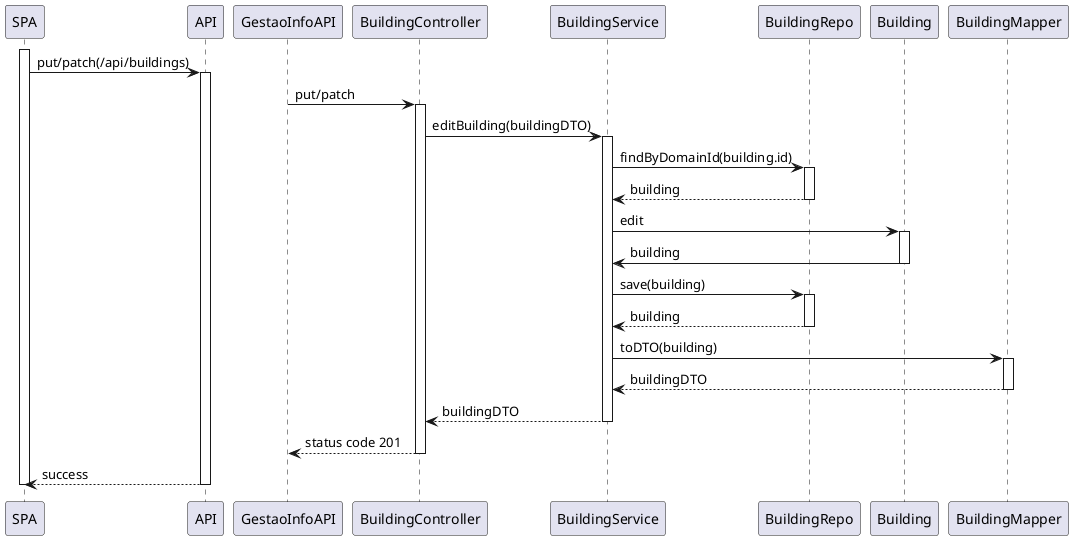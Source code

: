 @startuml

activate SPA
SPA -> API : put/patch(/api/buildings)
activate API

GestaoInfoAPI -> BuildingController : put/patch
activate BuildingController

BuildingController -> BuildingService : editBuilding(buildingDTO)
activate BuildingService

BuildingService -> BuildingRepo : findByDomainId(building.id)
activate BuildingRepo
BuildingRepo --> BuildingService : building
deactivate BuildingRepo

BuildingService -> Building : edit
activate Building
Building -> BuildingService: building
deactivate

BuildingService -> BuildingRepo : save(building)
activate BuildingRepo
BuildingRepo --> BuildingService : building
deactivate BuildingRepo

BuildingService -> BuildingMapper : toDTO(building)
activate BuildingMapper
BuildingMapper --> BuildingService : buildingDTO
deactivate BuildingMapper

BuildingService --> BuildingController : buildingDTO
deactivate BuildingService

BuildingController --> GestaoInfoAPI : status code 201
deactivate BuildingController

API --> SPA : success
deactivate API

deactivate SPA

@enduml
